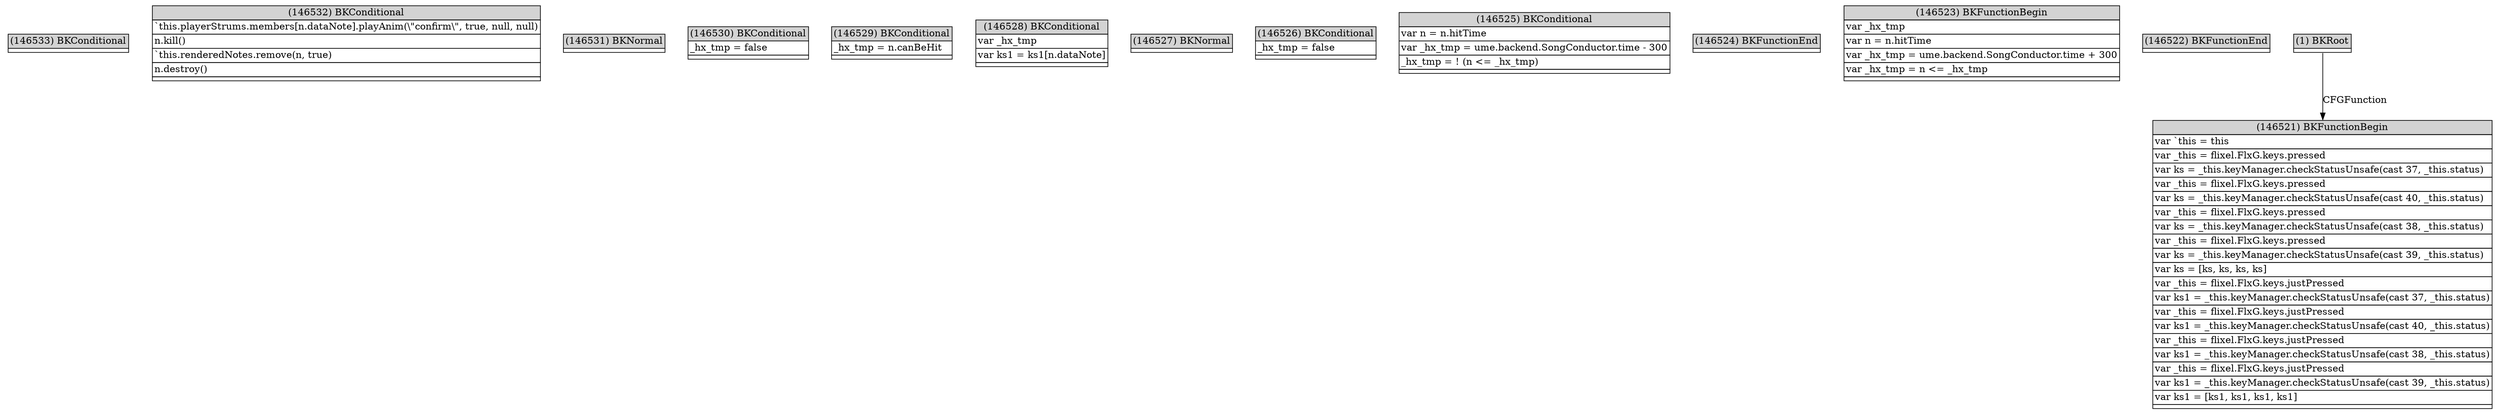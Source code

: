 digraph graphname {
	node [shape=plaintext];
n146533[label=<<table BORDER="0" CELLBORDER="1" CELLSPACING="0">
	<tr><td port="in" bgcolor="lightgray">(146533) BKConditional</td></tr>
	<tr><td port="out"></td></tr>
</table>>];
n146532[label=<<table BORDER="0" CELLBORDER="1" CELLSPACING="0">
	<tr><td port="in" bgcolor="lightgray">(146532) BKConditional</td></tr>
	<tr><td port="e0" align="left">`this.playerStrums.members[n.dataNote].playAnim(\"confirm\", true, null, null)</td></tr>
	<tr><td port="e1" align="left">n.kill()</td></tr>
	<tr><td port="e2" align="left">`this.renderedNotes.remove(n, true)</td></tr>
	<tr><td port="e3" align="left">n.destroy()</td></tr>
	<tr><td port="out"></td></tr>
</table>>];
n146531[label=<<table BORDER="0" CELLBORDER="1" CELLSPACING="0">
	<tr><td port="in" bgcolor="lightgray">(146531) BKNormal</td></tr>
	<tr><td port="out"></td></tr>
</table>>];
n146530[label=<<table BORDER="0" CELLBORDER="1" CELLSPACING="0">
	<tr><td port="in" bgcolor="lightgray">(146530) BKConditional</td></tr>
	<tr><td port="e0" align="left">_hx_tmp = false</td></tr>
	<tr><td port="out"></td></tr>
</table>>];
n146529[label=<<table BORDER="0" CELLBORDER="1" CELLSPACING="0">
	<tr><td port="in" bgcolor="lightgray">(146529) BKConditional</td></tr>
	<tr><td port="e0" align="left">_hx_tmp = n.canBeHit</td></tr>
	<tr><td port="out"></td></tr>
</table>>];
n146528[label=<<table BORDER="0" CELLBORDER="1" CELLSPACING="0">
	<tr><td port="in" bgcolor="lightgray">(146528) BKConditional</td></tr>
	<tr><td port="e0" align="left">var _hx_tmp</td></tr>
	<tr><td port="e1" align="left">var ks1 = ks1[n.dataNote]</td></tr>
	<tr><td port="out"></td></tr>
</table>>];
n146527[label=<<table BORDER="0" CELLBORDER="1" CELLSPACING="0">
	<tr><td port="in" bgcolor="lightgray">(146527) BKNormal</td></tr>
	<tr><td port="out"></td></tr>
</table>>];
n146526[label=<<table BORDER="0" CELLBORDER="1" CELLSPACING="0">
	<tr><td port="in" bgcolor="lightgray">(146526) BKConditional</td></tr>
	<tr><td port="e0" align="left">_hx_tmp = false</td></tr>
	<tr><td port="out"></td></tr>
</table>>];
n146525[label=<<table BORDER="0" CELLBORDER="1" CELLSPACING="0">
	<tr><td port="in" bgcolor="lightgray">(146525) BKConditional</td></tr>
	<tr><td port="e0" align="left">var n = n.hitTime</td></tr>
	<tr><td port="e1" align="left">var _hx_tmp = ume.backend.SongConductor.time - 300</td></tr>
	<tr><td port="e2" align="left">_hx_tmp = ! (n &lt;= _hx_tmp)</td></tr>
	<tr><td port="out"></td></tr>
</table>>];
n146524[label=<<table BORDER="0" CELLBORDER="1" CELLSPACING="0">
	<tr><td port="in" bgcolor="lightgray">(146524) BKFunctionEnd</td></tr>
	<tr><td port="out"></td></tr>
</table>>];
n146523[label=<<table BORDER="0" CELLBORDER="1" CELLSPACING="0">
	<tr><td port="in" bgcolor="lightgray">(146523) BKFunctionBegin</td></tr>
	<tr><td port="e0" align="left">var _hx_tmp</td></tr>
	<tr><td port="e1" align="left">var n = n.hitTime</td></tr>
	<tr><td port="e2" align="left">var _hx_tmp = ume.backend.SongConductor.time + 300</td></tr>
	<tr><td port="e3" align="left">var _hx_tmp = n &lt;= _hx_tmp</td></tr>
	<tr><td port="out"></td></tr>
</table>>];
n146522[label=<<table BORDER="0" CELLBORDER="1" CELLSPACING="0">
	<tr><td port="in" bgcolor="lightgray">(146522) BKFunctionEnd</td></tr>
	<tr><td port="out"></td></tr>
</table>>];
n146521[label=<<table BORDER="0" CELLBORDER="1" CELLSPACING="0">
	<tr><td port="in" bgcolor="lightgray">(146521) BKFunctionBegin</td></tr>
	<tr><td port="e0" align="left">var `this = this</td></tr>
	<tr><td port="e1" align="left">var _this = flixel.FlxG.keys.pressed</td></tr>
	<tr><td port="e2" align="left">var ks = _this.keyManager.checkStatusUnsafe(cast 37, _this.status)</td></tr>
	<tr><td port="e3" align="left">var _this = flixel.FlxG.keys.pressed</td></tr>
	<tr><td port="e4" align="left">var ks = _this.keyManager.checkStatusUnsafe(cast 40, _this.status)</td></tr>
	<tr><td port="e5" align="left">var _this = flixel.FlxG.keys.pressed</td></tr>
	<tr><td port="e6" align="left">var ks = _this.keyManager.checkStatusUnsafe(cast 38, _this.status)</td></tr>
	<tr><td port="e7" align="left">var _this = flixel.FlxG.keys.pressed</td></tr>
	<tr><td port="e8" align="left">var ks = _this.keyManager.checkStatusUnsafe(cast 39, _this.status)</td></tr>
	<tr><td port="e9" align="left">var ks = [ks, ks, ks, ks]</td></tr>
	<tr><td port="e10" align="left">var _this = flixel.FlxG.keys.justPressed</td></tr>
	<tr><td port="e11" align="left">var ks1 = _this.keyManager.checkStatusUnsafe(cast 37, _this.status)</td></tr>
	<tr><td port="e12" align="left">var _this = flixel.FlxG.keys.justPressed</td></tr>
	<tr><td port="e13" align="left">var ks1 = _this.keyManager.checkStatusUnsafe(cast 40, _this.status)</td></tr>
	<tr><td port="e14" align="left">var _this = flixel.FlxG.keys.justPressed</td></tr>
	<tr><td port="e15" align="left">var ks1 = _this.keyManager.checkStatusUnsafe(cast 38, _this.status)</td></tr>
	<tr><td port="e16" align="left">var _this = flixel.FlxG.keys.justPressed</td></tr>
	<tr><td port="e17" align="left">var ks1 = _this.keyManager.checkStatusUnsafe(cast 39, _this.status)</td></tr>
	<tr><td port="e18" align="left">var ks1 = [ks1, ks1, ks1, ks1]</td></tr>
	<tr><td port="out"></td></tr>
</table>>];
n1[label=<<table BORDER="0" CELLBORDER="1" CELLSPACING="0">
	<tr><td port="in" bgcolor="lightgray">(1) BKRoot</td></tr>
	<tr><td port="out"></td></tr>
</table>>];
n1:out -> n146521:in[label="CFGFunction"];
}

